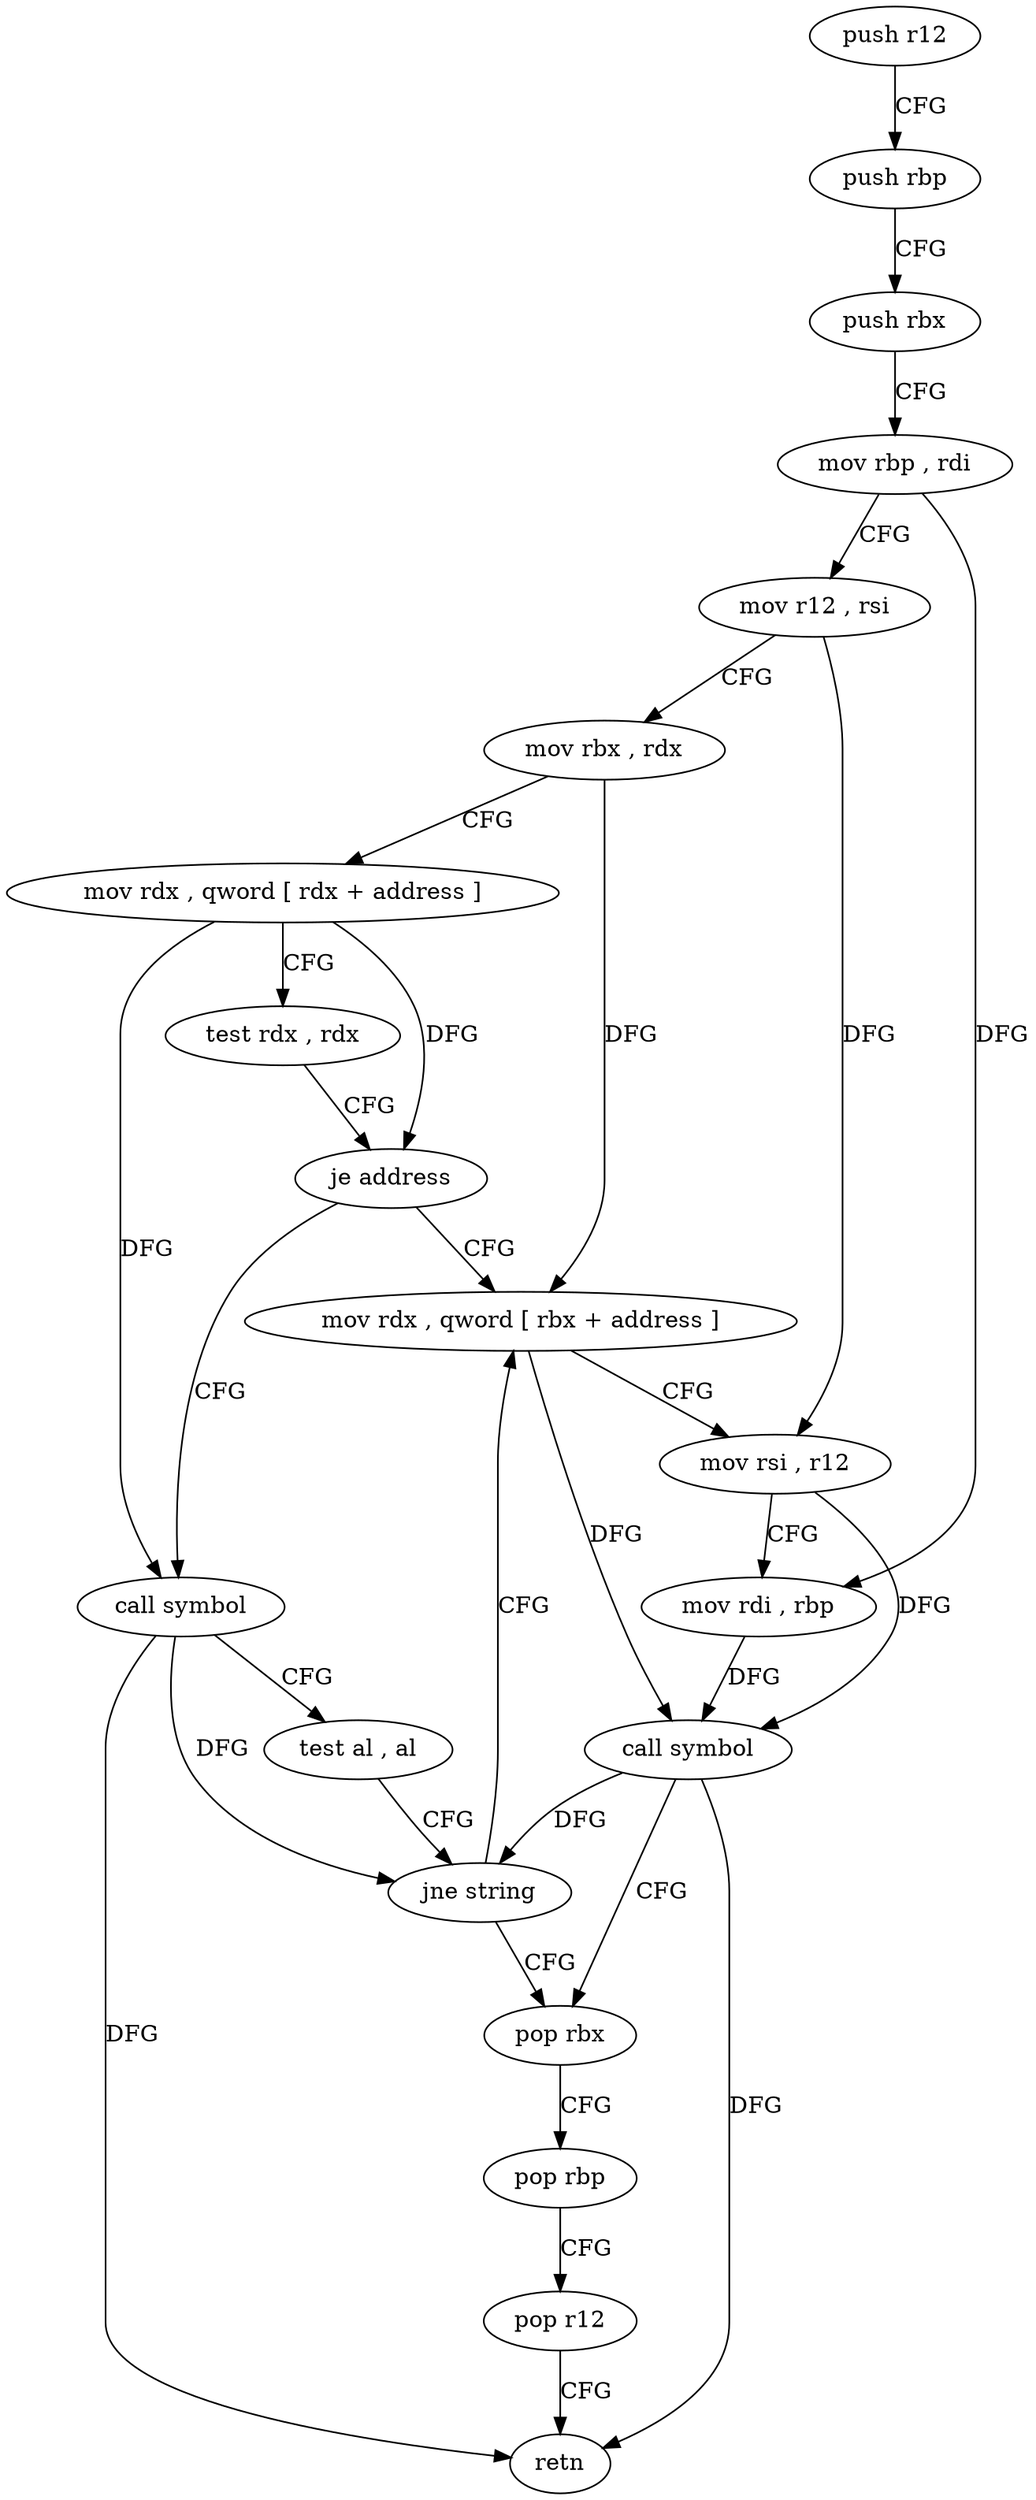 digraph "func" {
"4212627" [label = "push r12" ]
"4212629" [label = "push rbp" ]
"4212630" [label = "push rbx" ]
"4212631" [label = "mov rbp , rdi" ]
"4212634" [label = "mov r12 , rsi" ]
"4212637" [label = "mov rbx , rdx" ]
"4212640" [label = "mov rdx , qword [ rdx + address ]" ]
"4212647" [label = "test rdx , rdx" ]
"4212650" [label = "je address" ]
"4212661" [label = "mov rdx , qword [ rbx + address ]" ]
"4212652" [label = "call symbol" ]
"4212668" [label = "mov rsi , r12" ]
"4212671" [label = "mov rdi , rbp" ]
"4212674" [label = "call symbol" ]
"4212679" [label = "pop rbx" ]
"4212657" [label = "test al , al" ]
"4212659" [label = "jne string" ]
"4212680" [label = "pop rbp" ]
"4212681" [label = "pop r12" ]
"4212683" [label = "retn" ]
"4212627" -> "4212629" [ label = "CFG" ]
"4212629" -> "4212630" [ label = "CFG" ]
"4212630" -> "4212631" [ label = "CFG" ]
"4212631" -> "4212634" [ label = "CFG" ]
"4212631" -> "4212671" [ label = "DFG" ]
"4212634" -> "4212637" [ label = "CFG" ]
"4212634" -> "4212668" [ label = "DFG" ]
"4212637" -> "4212640" [ label = "CFG" ]
"4212637" -> "4212661" [ label = "DFG" ]
"4212640" -> "4212647" [ label = "CFG" ]
"4212640" -> "4212650" [ label = "DFG" ]
"4212640" -> "4212652" [ label = "DFG" ]
"4212647" -> "4212650" [ label = "CFG" ]
"4212650" -> "4212661" [ label = "CFG" ]
"4212650" -> "4212652" [ label = "CFG" ]
"4212661" -> "4212668" [ label = "CFG" ]
"4212661" -> "4212674" [ label = "DFG" ]
"4212652" -> "4212657" [ label = "CFG" ]
"4212652" -> "4212659" [ label = "DFG" ]
"4212652" -> "4212683" [ label = "DFG" ]
"4212668" -> "4212671" [ label = "CFG" ]
"4212668" -> "4212674" [ label = "DFG" ]
"4212671" -> "4212674" [ label = "DFG" ]
"4212674" -> "4212679" [ label = "CFG" ]
"4212674" -> "4212659" [ label = "DFG" ]
"4212674" -> "4212683" [ label = "DFG" ]
"4212679" -> "4212680" [ label = "CFG" ]
"4212657" -> "4212659" [ label = "CFG" ]
"4212659" -> "4212679" [ label = "CFG" ]
"4212659" -> "4212661" [ label = "CFG" ]
"4212680" -> "4212681" [ label = "CFG" ]
"4212681" -> "4212683" [ label = "CFG" ]
}
